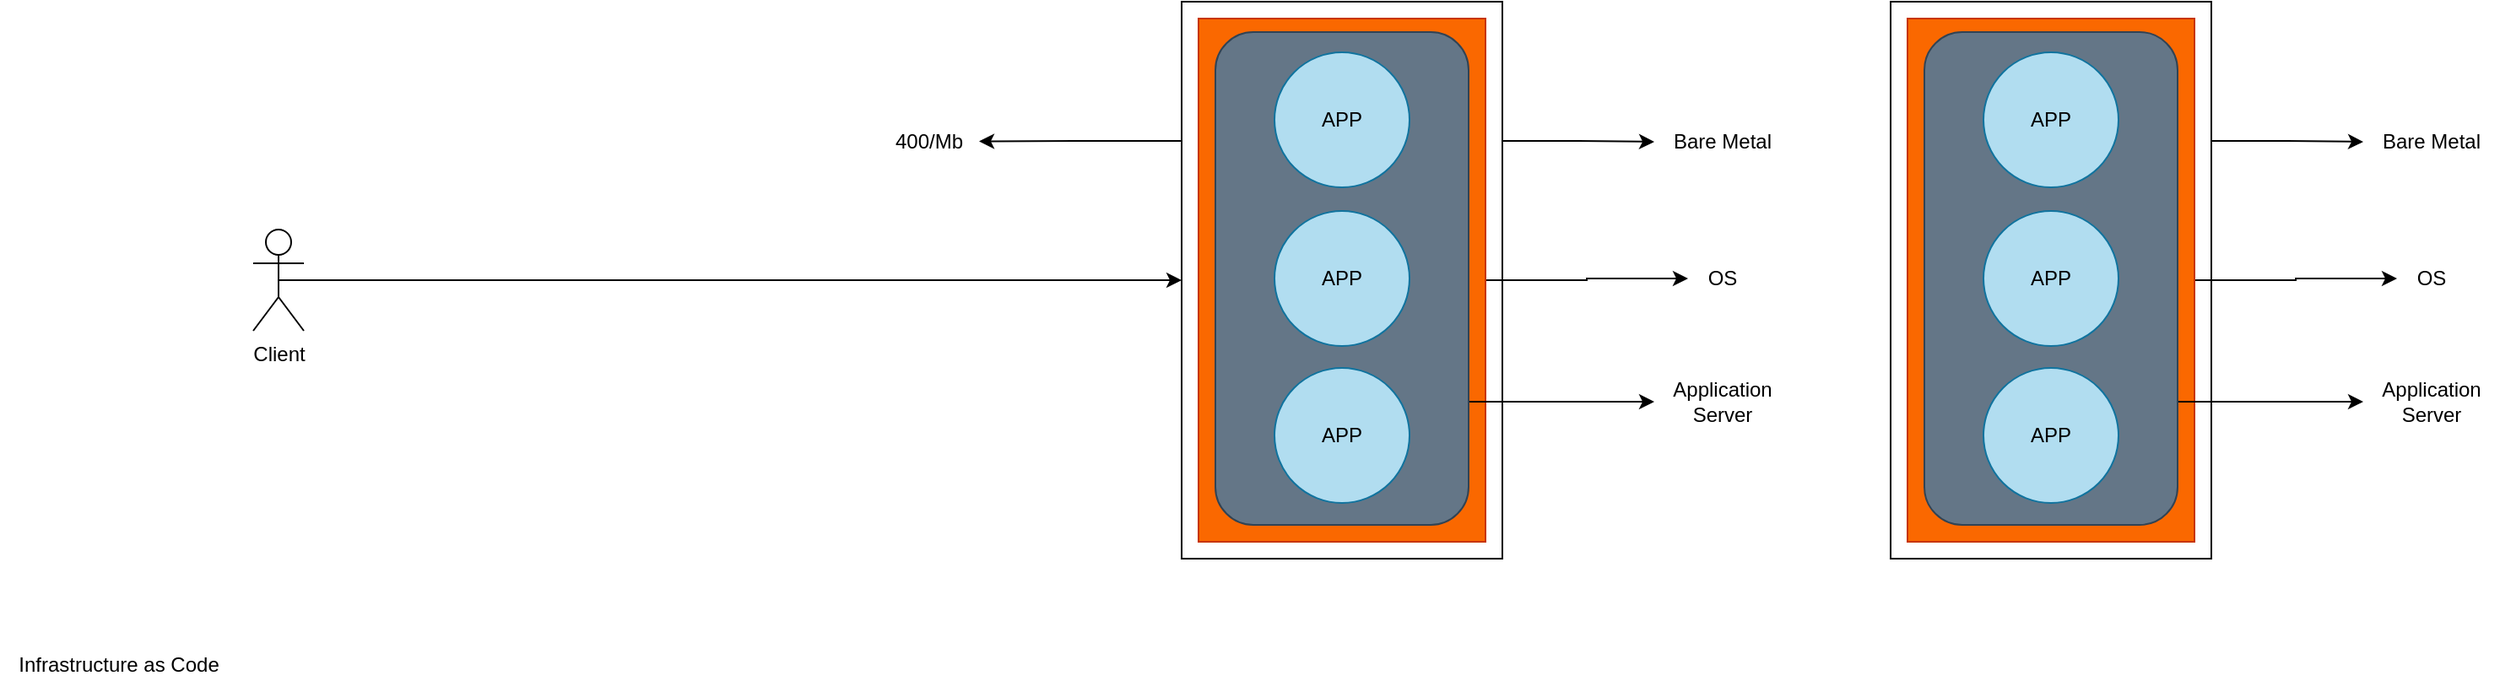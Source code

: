 <mxfile version="22.1.0" type="device" pages="6">
  <diagram name="1" id="VU6Xyw8zO9BaHzgld7GC">
    <mxGraphModel dx="2727" dy="905" grid="1" gridSize="10" guides="1" tooltips="1" connect="1" arrows="1" fold="1" page="1" pageScale="1" pageWidth="1100" pageHeight="850" math="0" shadow="0">
      <root>
        <mxCell id="0" />
        <mxCell id="1" parent="0" />
        <mxCell id="X3-lKDJq25J6IW0mUv2C-3" style="edgeStyle=orthogonalEdgeStyle;rounded=0;orthogonalLoop=1;jettySize=auto;html=1;exitX=1;exitY=0.25;exitDx=0;exitDy=0;" edge="1" parent="1" source="X3-lKDJq25J6IW0mUv2C-1" target="X3-lKDJq25J6IW0mUv2C-2">
          <mxGeometry relative="1" as="geometry" />
        </mxCell>
        <mxCell id="X3-lKDJq25J6IW0mUv2C-16" style="edgeStyle=orthogonalEdgeStyle;rounded=0;orthogonalLoop=1;jettySize=auto;html=1;exitX=0;exitY=0.25;exitDx=0;exitDy=0;" edge="1" parent="1" source="X3-lKDJq25J6IW0mUv2C-1">
          <mxGeometry relative="1" as="geometry">
            <mxPoint x="-80" y="142.742" as="targetPoint" />
          </mxGeometry>
        </mxCell>
        <mxCell id="X3-lKDJq25J6IW0mUv2C-1" value="" style="whiteSpace=wrap;html=1;" vertex="1" parent="1">
          <mxGeometry x="40" y="60" width="190" height="330" as="geometry" />
        </mxCell>
        <mxCell id="X3-lKDJq25J6IW0mUv2C-2" value="Bare Metal" style="text;html=1;align=center;verticalAlign=middle;resizable=0;points=[];autosize=1;strokeColor=none;fillColor=none;" vertex="1" parent="1">
          <mxGeometry x="320" y="128" width="80" height="30" as="geometry" />
        </mxCell>
        <mxCell id="X3-lKDJq25J6IW0mUv2C-6" style="edgeStyle=orthogonalEdgeStyle;rounded=0;orthogonalLoop=1;jettySize=auto;html=1;exitX=1;exitY=0.5;exitDx=0;exitDy=0;" edge="1" parent="1" source="X3-lKDJq25J6IW0mUv2C-4" target="X3-lKDJq25J6IW0mUv2C-5">
          <mxGeometry relative="1" as="geometry" />
        </mxCell>
        <mxCell id="X3-lKDJq25J6IW0mUv2C-4" value="" style="whiteSpace=wrap;html=1;fillColor=#fa6800;strokeColor=#C73500;fontColor=#000000;" vertex="1" parent="1">
          <mxGeometry x="50" y="70" width="170" height="310" as="geometry" />
        </mxCell>
        <mxCell id="X3-lKDJq25J6IW0mUv2C-5" value="OS" style="text;html=1;align=center;verticalAlign=middle;resizable=0;points=[];autosize=1;strokeColor=none;fillColor=none;" vertex="1" parent="1">
          <mxGeometry x="340" y="209" width="40" height="30" as="geometry" />
        </mxCell>
        <mxCell id="X3-lKDJq25J6IW0mUv2C-8" style="edgeStyle=orthogonalEdgeStyle;rounded=0;orthogonalLoop=1;jettySize=auto;html=1;exitX=1;exitY=0.75;exitDx=0;exitDy=0;" edge="1" parent="1" source="X3-lKDJq25J6IW0mUv2C-7" target="X3-lKDJq25J6IW0mUv2C-9">
          <mxGeometry relative="1" as="geometry">
            <mxPoint x="350.0" y="296.935" as="targetPoint" />
          </mxGeometry>
        </mxCell>
        <mxCell id="X3-lKDJq25J6IW0mUv2C-7" value="" style="rounded=1;whiteSpace=wrap;html=1;fillColor=#647687;fontColor=#ffffff;strokeColor=#314354;" vertex="1" parent="1">
          <mxGeometry x="60" y="78" width="150" height="292" as="geometry" />
        </mxCell>
        <mxCell id="X3-lKDJq25J6IW0mUv2C-9" value="Application&lt;br&gt;Server" style="text;html=1;align=center;verticalAlign=middle;resizable=0;points=[];autosize=1;strokeColor=none;fillColor=none;" vertex="1" parent="1">
          <mxGeometry x="320" y="277" width="80" height="40" as="geometry" />
        </mxCell>
        <mxCell id="X3-lKDJq25J6IW0mUv2C-10" value="APP" style="ellipse;whiteSpace=wrap;html=1;aspect=fixed;fillColor=#b1ddf0;strokeColor=#10739e;" vertex="1" parent="1">
          <mxGeometry x="95" y="90" width="80" height="80" as="geometry" />
        </mxCell>
        <mxCell id="X3-lKDJq25J6IW0mUv2C-11" value="APP" style="ellipse;whiteSpace=wrap;html=1;aspect=fixed;fillColor=#b1ddf0;strokeColor=#10739e;" vertex="1" parent="1">
          <mxGeometry x="95" y="184" width="80" height="80" as="geometry" />
        </mxCell>
        <mxCell id="X3-lKDJq25J6IW0mUv2C-12" value="APP" style="ellipse;whiteSpace=wrap;html=1;aspect=fixed;fillColor=#b1ddf0;strokeColor=#10739e;" vertex="1" parent="1">
          <mxGeometry x="95" y="277" width="80" height="80" as="geometry" />
        </mxCell>
        <mxCell id="X3-lKDJq25J6IW0mUv2C-15" style="edgeStyle=orthogonalEdgeStyle;rounded=0;orthogonalLoop=1;jettySize=auto;html=1;exitX=0.5;exitY=0.5;exitDx=0;exitDy=0;exitPerimeter=0;entryX=0;entryY=0.5;entryDx=0;entryDy=0;" edge="1" parent="1" source="X3-lKDJq25J6IW0mUv2C-13" target="X3-lKDJq25J6IW0mUv2C-1">
          <mxGeometry relative="1" as="geometry" />
        </mxCell>
        <mxCell id="X3-lKDJq25J6IW0mUv2C-13" value="Client" style="shape=umlActor;verticalLabelPosition=bottom;verticalAlign=top;html=1;outlineConnect=0;" vertex="1" parent="1">
          <mxGeometry x="-510" y="195" width="30" height="60" as="geometry" />
        </mxCell>
        <mxCell id="X3-lKDJq25J6IW0mUv2C-14" value="Infrastructure as Code" style="text;html=1;align=center;verticalAlign=middle;resizable=0;points=[];autosize=1;strokeColor=none;fillColor=none;" vertex="1" parent="1">
          <mxGeometry x="-660" y="438" width="140" height="30" as="geometry" />
        </mxCell>
        <mxCell id="X3-lKDJq25J6IW0mUv2C-17" value="400/Mb" style="text;html=1;align=center;verticalAlign=middle;resizable=0;points=[];autosize=1;strokeColor=none;fillColor=none;" vertex="1" parent="1">
          <mxGeometry x="-140" y="128" width="60" height="30" as="geometry" />
        </mxCell>
        <mxCell id="X3-lKDJq25J6IW0mUv2C-27" style="edgeStyle=orthogonalEdgeStyle;rounded=0;orthogonalLoop=1;jettySize=auto;html=1;exitX=1;exitY=0.25;exitDx=0;exitDy=0;" edge="1" parent="1" source="X3-lKDJq25J6IW0mUv2C-28" target="X3-lKDJq25J6IW0mUv2C-29">
          <mxGeometry relative="1" as="geometry" />
        </mxCell>
        <mxCell id="X3-lKDJq25J6IW0mUv2C-28" value="" style="whiteSpace=wrap;html=1;" vertex="1" parent="1">
          <mxGeometry x="460" y="60" width="190" height="330" as="geometry" />
        </mxCell>
        <mxCell id="X3-lKDJq25J6IW0mUv2C-29" value="Bare Metal" style="text;html=1;align=center;verticalAlign=middle;resizable=0;points=[];autosize=1;strokeColor=none;fillColor=none;" vertex="1" parent="1">
          <mxGeometry x="740" y="128" width="80" height="30" as="geometry" />
        </mxCell>
        <mxCell id="X3-lKDJq25J6IW0mUv2C-30" style="edgeStyle=orthogonalEdgeStyle;rounded=0;orthogonalLoop=1;jettySize=auto;html=1;exitX=1;exitY=0.5;exitDx=0;exitDy=0;" edge="1" parent="1" source="X3-lKDJq25J6IW0mUv2C-31" target="X3-lKDJq25J6IW0mUv2C-32">
          <mxGeometry relative="1" as="geometry" />
        </mxCell>
        <mxCell id="X3-lKDJq25J6IW0mUv2C-31" value="" style="whiteSpace=wrap;html=1;fillColor=#fa6800;strokeColor=#C73500;fontColor=#000000;" vertex="1" parent="1">
          <mxGeometry x="470" y="70" width="170" height="310" as="geometry" />
        </mxCell>
        <mxCell id="X3-lKDJq25J6IW0mUv2C-32" value="OS" style="text;html=1;align=center;verticalAlign=middle;resizable=0;points=[];autosize=1;strokeColor=none;fillColor=none;" vertex="1" parent="1">
          <mxGeometry x="760" y="209" width="40" height="30" as="geometry" />
        </mxCell>
        <mxCell id="X3-lKDJq25J6IW0mUv2C-33" style="edgeStyle=orthogonalEdgeStyle;rounded=0;orthogonalLoop=1;jettySize=auto;html=1;exitX=1;exitY=0.75;exitDx=0;exitDy=0;" edge="1" parent="1" source="X3-lKDJq25J6IW0mUv2C-34" target="X3-lKDJq25J6IW0mUv2C-35">
          <mxGeometry relative="1" as="geometry">
            <mxPoint x="770.0" y="296.935" as="targetPoint" />
          </mxGeometry>
        </mxCell>
        <mxCell id="X3-lKDJq25J6IW0mUv2C-34" value="" style="rounded=1;whiteSpace=wrap;html=1;fillColor=#647687;fontColor=#ffffff;strokeColor=#314354;" vertex="1" parent="1">
          <mxGeometry x="480" y="78" width="150" height="292" as="geometry" />
        </mxCell>
        <mxCell id="X3-lKDJq25J6IW0mUv2C-35" value="Application&lt;br&gt;Server" style="text;html=1;align=center;verticalAlign=middle;resizable=0;points=[];autosize=1;strokeColor=none;fillColor=none;" vertex="1" parent="1">
          <mxGeometry x="740" y="277" width="80" height="40" as="geometry" />
        </mxCell>
        <mxCell id="X3-lKDJq25J6IW0mUv2C-36" value="APP" style="ellipse;whiteSpace=wrap;html=1;aspect=fixed;fillColor=#b1ddf0;strokeColor=#10739e;" vertex="1" parent="1">
          <mxGeometry x="515" y="90" width="80" height="80" as="geometry" />
        </mxCell>
        <mxCell id="X3-lKDJq25J6IW0mUv2C-37" value="APP" style="ellipse;whiteSpace=wrap;html=1;aspect=fixed;fillColor=#b1ddf0;strokeColor=#10739e;" vertex="1" parent="1">
          <mxGeometry x="515" y="184" width="80" height="80" as="geometry" />
        </mxCell>
        <mxCell id="X3-lKDJq25J6IW0mUv2C-38" value="APP" style="ellipse;whiteSpace=wrap;html=1;aspect=fixed;fillColor=#b1ddf0;strokeColor=#10739e;" vertex="1" parent="1">
          <mxGeometry x="515" y="277" width="80" height="80" as="geometry" />
        </mxCell>
      </root>
    </mxGraphModel>
  </diagram>
  <diagram id="XAw-TVePVo5T3SqWOJZu" name="2">
    <mxGraphModel dx="2522" dy="2252" grid="1" gridSize="10" guides="1" tooltips="1" connect="1" arrows="1" fold="1" page="1" pageScale="1" pageWidth="1100" pageHeight="850" math="0" shadow="0">
      <root>
        <mxCell id="0" />
        <mxCell id="1" parent="0" />
        <mxCell id="0MJbFvdOQxqj9_UyxDpe-1" style="edgeStyle=orthogonalEdgeStyle;rounded=0;orthogonalLoop=1;jettySize=auto;html=1;exitX=1;exitY=0.25;exitDx=0;exitDy=0;" edge="1" parent="1" source="0MJbFvdOQxqj9_UyxDpe-2" target="0MJbFvdOQxqj9_UyxDpe-3">
          <mxGeometry relative="1" as="geometry" />
        </mxCell>
        <mxCell id="0MJbFvdOQxqj9_UyxDpe-2" value="" style="whiteSpace=wrap;html=1;" vertex="1" parent="1">
          <mxGeometry x="40" y="60" width="940" height="330" as="geometry" />
        </mxCell>
        <mxCell id="0MJbFvdOQxqj9_UyxDpe-3" value="Bare Metal" style="text;html=1;align=center;verticalAlign=middle;resizable=0;points=[];autosize=1;strokeColor=none;fillColor=none;" vertex="1" parent="1">
          <mxGeometry x="1020" y="128" width="80" height="30" as="geometry" />
        </mxCell>
        <mxCell id="0MJbFvdOQxqj9_UyxDpe-4" style="edgeStyle=orthogonalEdgeStyle;rounded=0;orthogonalLoop=1;jettySize=auto;html=1;exitX=1;exitY=0.5;exitDx=0;exitDy=0;" edge="1" parent="1" source="0MJbFvdOQxqj9_UyxDpe-5" target="0MJbFvdOQxqj9_UyxDpe-6">
          <mxGeometry relative="1" as="geometry" />
        </mxCell>
        <mxCell id="0MJbFvdOQxqj9_UyxDpe-5" value="" style="whiteSpace=wrap;html=1;fillColor=#fa6800;strokeColor=#C73500;fontColor=#000000;" vertex="1" parent="1">
          <mxGeometry x="50" y="70" width="920" height="310" as="geometry" />
        </mxCell>
        <mxCell id="0MJbFvdOQxqj9_UyxDpe-6" value="OS" style="text;html=1;align=center;verticalAlign=middle;resizable=0;points=[];autosize=1;strokeColor=none;fillColor=none;" vertex="1" parent="1">
          <mxGeometry x="1040" y="210" width="40" height="30" as="geometry" />
        </mxCell>
        <mxCell id="0MJbFvdOQxqj9_UyxDpe-7" style="edgeStyle=orthogonalEdgeStyle;rounded=0;orthogonalLoop=1;jettySize=auto;html=1;exitX=1;exitY=0.75;exitDx=0;exitDy=0;" edge="1" parent="1" source="0MJbFvdOQxqj9_UyxDpe-8" target="0MJbFvdOQxqj9_UyxDpe-9">
          <mxGeometry relative="1" as="geometry">
            <mxPoint x="350.0" y="296.935" as="targetPoint" />
          </mxGeometry>
        </mxCell>
        <mxCell id="0MJbFvdOQxqj9_UyxDpe-9" value="Application&lt;br&gt;Server" style="text;html=1;align=center;verticalAlign=middle;resizable=0;points=[];autosize=1;strokeColor=none;fillColor=none;" vertex="1" parent="1">
          <mxGeometry x="1020" y="263" width="80" height="40" as="geometry" />
        </mxCell>
        <mxCell id="0MJbFvdOQxqj9_UyxDpe-15" style="edgeStyle=orthogonalEdgeStyle;rounded=0;orthogonalLoop=1;jettySize=auto;html=1;exitX=0.5;exitY=0;exitDx=0;exitDy=0;" edge="1" parent="1" source="0MJbFvdOQxqj9_UyxDpe-13" target="0MJbFvdOQxqj9_UyxDpe-16">
          <mxGeometry relative="1" as="geometry">
            <mxPoint x="140" y="20" as="targetPoint" />
          </mxGeometry>
        </mxCell>
        <mxCell id="0MJbFvdOQxqj9_UyxDpe-13" value="" style="whiteSpace=wrap;html=1;fillColor=#bac8d3;strokeColor=#23445d;" vertex="1" parent="1">
          <mxGeometry x="60" y="80" width="160" height="290" as="geometry" />
        </mxCell>
        <mxCell id="0MJbFvdOQxqj9_UyxDpe-14" value="" style="whiteSpace=wrap;html=1;fillColor=#fa6800;strokeColor=#C73500;fontColor=#000000;" vertex="1" parent="1">
          <mxGeometry x="80" y="100" width="120" height="250" as="geometry" />
        </mxCell>
        <mxCell id="0MJbFvdOQxqj9_UyxDpe-16" value="VM" style="text;html=1;align=center;verticalAlign=middle;resizable=0;points=[];autosize=1;strokeColor=none;fillColor=none;" vertex="1" parent="1">
          <mxGeometry x="120" y="-32" width="40" height="30" as="geometry" />
        </mxCell>
        <mxCell id="0MJbFvdOQxqj9_UyxDpe-8" value="" style="rounded=1;whiteSpace=wrap;html=1;fillColor=#647687;fontColor=#ffffff;strokeColor=#314354;" vertex="1" parent="1">
          <mxGeometry x="90" y="110" width="100" height="230" as="geometry" />
        </mxCell>
        <mxCell id="0MJbFvdOQxqj9_UyxDpe-10" value="APP" style="ellipse;whiteSpace=wrap;html=1;aspect=fixed;fillColor=#b1ddf0;strokeColor=#10739e;" vertex="1" parent="1">
          <mxGeometry x="120" y="130" width="42" height="42" as="geometry" />
        </mxCell>
        <mxCell id="0MJbFvdOQxqj9_UyxDpe-17" value="APP" style="ellipse;whiteSpace=wrap;html=1;aspect=fixed;fillColor=#b1ddf0;strokeColor=#10739e;" vertex="1" parent="1">
          <mxGeometry x="118" y="190" width="42" height="42" as="geometry" />
        </mxCell>
        <mxCell id="0MJbFvdOQxqj9_UyxDpe-18" value="" style="whiteSpace=wrap;html=1;fillColor=#bac8d3;strokeColor=#23445d;" vertex="1" parent="1">
          <mxGeometry x="240" y="80" width="160" height="290" as="geometry" />
        </mxCell>
        <mxCell id="0MJbFvdOQxqj9_UyxDpe-19" value="" style="whiteSpace=wrap;html=1;fillColor=#fa6800;strokeColor=#C73500;fontColor=#000000;" vertex="1" parent="1">
          <mxGeometry x="260" y="100" width="120" height="250" as="geometry" />
        </mxCell>
        <mxCell id="0MJbFvdOQxqj9_UyxDpe-20" value="" style="rounded=1;whiteSpace=wrap;html=1;fillColor=#647687;fontColor=#ffffff;strokeColor=#314354;" vertex="1" parent="1">
          <mxGeometry x="270" y="110" width="100" height="230" as="geometry" />
        </mxCell>
        <mxCell id="0MJbFvdOQxqj9_UyxDpe-21" value="APP" style="ellipse;whiteSpace=wrap;html=1;aspect=fixed;fillColor=#b1ddf0;strokeColor=#10739e;" vertex="1" parent="1">
          <mxGeometry x="300" y="130" width="42" height="42" as="geometry" />
        </mxCell>
        <mxCell id="0MJbFvdOQxqj9_UyxDpe-22" value="APP" style="ellipse;whiteSpace=wrap;html=1;aspect=fixed;fillColor=#b1ddf0;strokeColor=#10739e;" vertex="1" parent="1">
          <mxGeometry x="298" y="190" width="42" height="42" as="geometry" />
        </mxCell>
        <mxCell id="awjGSqhBTVNkHO2hZZnR-1" value="" style="whiteSpace=wrap;html=1;fillColor=#bac8d3;strokeColor=#23445d;" vertex="1" parent="1">
          <mxGeometry x="420" y="80" width="160" height="290" as="geometry" />
        </mxCell>
        <mxCell id="awjGSqhBTVNkHO2hZZnR-2" value="" style="whiteSpace=wrap;html=1;fillColor=#fa6800;strokeColor=#C73500;fontColor=#000000;" vertex="1" parent="1">
          <mxGeometry x="440" y="100" width="120" height="250" as="geometry" />
        </mxCell>
        <mxCell id="awjGSqhBTVNkHO2hZZnR-3" value="" style="rounded=1;whiteSpace=wrap;html=1;fillColor=#647687;fontColor=#ffffff;strokeColor=#314354;" vertex="1" parent="1">
          <mxGeometry x="450" y="110" width="100" height="230" as="geometry" />
        </mxCell>
        <mxCell id="awjGSqhBTVNkHO2hZZnR-4" value="APP" style="ellipse;whiteSpace=wrap;html=1;aspect=fixed;fillColor=#b1ddf0;strokeColor=#10739e;" vertex="1" parent="1">
          <mxGeometry x="480" y="130" width="42" height="42" as="geometry" />
        </mxCell>
        <mxCell id="awjGSqhBTVNkHO2hZZnR-5" value="APP" style="ellipse;whiteSpace=wrap;html=1;aspect=fixed;fillColor=#b1ddf0;strokeColor=#10739e;" vertex="1" parent="1">
          <mxGeometry x="478" y="190" width="42" height="42" as="geometry" />
        </mxCell>
        <mxCell id="7trqVQAoGsEoNAsCDFwX-2" style="edgeStyle=orthogonalEdgeStyle;rounded=0;orthogonalLoop=1;jettySize=auto;html=1;" edge="1" parent="1" source="7trqVQAoGsEoNAsCDFwX-1">
          <mxGeometry relative="1" as="geometry">
            <mxPoint x="510" y="400" as="targetPoint" />
          </mxGeometry>
        </mxCell>
        <mxCell id="7trqVQAoGsEoNAsCDFwX-26" style="edgeStyle=orthogonalEdgeStyle;rounded=0;orthogonalLoop=1;jettySize=auto;html=1;exitX=0.5;exitY=0.5;exitDx=0;exitDy=0;exitPerimeter=0;" edge="1" parent="1" source="7trqVQAoGsEoNAsCDFwX-1" target="7trqVQAoGsEoNAsCDFwX-4">
          <mxGeometry relative="1" as="geometry" />
        </mxCell>
        <mxCell id="7trqVQAoGsEoNAsCDFwX-1" value="System&lt;br&gt;Engineer" style="shape=umlActor;verticalLabelPosition=bottom;verticalAlign=top;html=1;outlineConnect=0;" vertex="1" parent="1">
          <mxGeometry x="1100" y="720" width="30" height="60" as="geometry" />
        </mxCell>
        <mxCell id="7trqVQAoGsEoNAsCDFwX-3" style="edgeStyle=orthogonalEdgeStyle;rounded=0;orthogonalLoop=1;jettySize=auto;html=1;exitX=1;exitY=0.25;exitDx=0;exitDy=0;" edge="1" parent="1" source="7trqVQAoGsEoNAsCDFwX-4" target="7trqVQAoGsEoNAsCDFwX-5">
          <mxGeometry relative="1" as="geometry" />
        </mxCell>
        <mxCell id="7trqVQAoGsEoNAsCDFwX-4" value="" style="whiteSpace=wrap;html=1;" vertex="1" parent="1">
          <mxGeometry x="1200" y="80" width="940" height="330" as="geometry" />
        </mxCell>
        <mxCell id="7trqVQAoGsEoNAsCDFwX-5" value="Bare Metal" style="text;html=1;align=center;verticalAlign=middle;resizable=0;points=[];autosize=1;strokeColor=none;fillColor=none;" vertex="1" parent="1">
          <mxGeometry x="2180" y="148" width="80" height="30" as="geometry" />
        </mxCell>
        <mxCell id="7trqVQAoGsEoNAsCDFwX-6" style="edgeStyle=orthogonalEdgeStyle;rounded=0;orthogonalLoop=1;jettySize=auto;html=1;exitX=1;exitY=0.5;exitDx=0;exitDy=0;" edge="1" parent="1" source="7trqVQAoGsEoNAsCDFwX-7" target="7trqVQAoGsEoNAsCDFwX-8">
          <mxGeometry relative="1" as="geometry" />
        </mxCell>
        <mxCell id="7trqVQAoGsEoNAsCDFwX-7" value="" style="whiteSpace=wrap;html=1;fillColor=#fa6800;strokeColor=#C73500;fontColor=#000000;" vertex="1" parent="1">
          <mxGeometry x="1210" y="90" width="920" height="310" as="geometry" />
        </mxCell>
        <mxCell id="7trqVQAoGsEoNAsCDFwX-8" value="OS" style="text;html=1;align=center;verticalAlign=middle;resizable=0;points=[];autosize=1;strokeColor=none;fillColor=none;" vertex="1" parent="1">
          <mxGeometry x="2200" y="240" width="40" height="30" as="geometry" />
        </mxCell>
        <mxCell id="7trqVQAoGsEoNAsCDFwX-9" style="edgeStyle=orthogonalEdgeStyle;rounded=0;orthogonalLoop=1;jettySize=auto;html=1;exitX=1;exitY=0.75;exitDx=0;exitDy=0;" edge="1" parent="1" source="7trqVQAoGsEoNAsCDFwX-13" target="7trqVQAoGsEoNAsCDFwX-10">
          <mxGeometry relative="1" as="geometry">
            <mxPoint x="1510.0" y="316.935" as="targetPoint" />
          </mxGeometry>
        </mxCell>
        <mxCell id="7trqVQAoGsEoNAsCDFwX-10" value="Application&lt;br&gt;Server" style="text;html=1;align=center;verticalAlign=middle;resizable=0;points=[];autosize=1;strokeColor=none;fillColor=none;" vertex="1" parent="1">
          <mxGeometry x="2180" y="297" width="80" height="40" as="geometry" />
        </mxCell>
        <mxCell id="7trqVQAoGsEoNAsCDFwX-11" value="" style="whiteSpace=wrap;html=1;fillColor=#bac8d3;strokeColor=#23445d;" vertex="1" parent="1">
          <mxGeometry x="1220" y="100" width="160" height="290" as="geometry" />
        </mxCell>
        <mxCell id="7trqVQAoGsEoNAsCDFwX-12" value="" style="whiteSpace=wrap;html=1;fillColor=#fa6800;strokeColor=#C73500;fontColor=#000000;" vertex="1" parent="1">
          <mxGeometry x="1240" y="120" width="120" height="250" as="geometry" />
        </mxCell>
        <mxCell id="7trqVQAoGsEoNAsCDFwX-13" value="" style="rounded=1;whiteSpace=wrap;html=1;fillColor=#647687;fontColor=#ffffff;strokeColor=#314354;" vertex="1" parent="1">
          <mxGeometry x="1250" y="130" width="100" height="230" as="geometry" />
        </mxCell>
        <mxCell id="7trqVQAoGsEoNAsCDFwX-14" value="APP" style="ellipse;whiteSpace=wrap;html=1;aspect=fixed;fillColor=#b1ddf0;strokeColor=#10739e;" vertex="1" parent="1">
          <mxGeometry x="1280" y="150" width="42" height="42" as="geometry" />
        </mxCell>
        <mxCell id="7trqVQAoGsEoNAsCDFwX-15" value="APP" style="ellipse;whiteSpace=wrap;html=1;aspect=fixed;fillColor=#b1ddf0;strokeColor=#10739e;" vertex="1" parent="1">
          <mxGeometry x="1278" y="210" width="42" height="42" as="geometry" />
        </mxCell>
        <mxCell id="7trqVQAoGsEoNAsCDFwX-16" value="" style="whiteSpace=wrap;html=1;fillColor=#bac8d3;strokeColor=#23445d;" vertex="1" parent="1">
          <mxGeometry x="1400" y="100" width="160" height="290" as="geometry" />
        </mxCell>
        <mxCell id="7trqVQAoGsEoNAsCDFwX-17" value="" style="whiteSpace=wrap;html=1;fillColor=#fa6800;strokeColor=#C73500;fontColor=#000000;" vertex="1" parent="1">
          <mxGeometry x="1420" y="120" width="120" height="250" as="geometry" />
        </mxCell>
        <mxCell id="7trqVQAoGsEoNAsCDFwX-18" value="" style="rounded=1;whiteSpace=wrap;html=1;fillColor=#647687;fontColor=#ffffff;strokeColor=#314354;" vertex="1" parent="1">
          <mxGeometry x="1430" y="130" width="100" height="230" as="geometry" />
        </mxCell>
        <mxCell id="7trqVQAoGsEoNAsCDFwX-19" value="APP" style="ellipse;whiteSpace=wrap;html=1;aspect=fixed;fillColor=#b1ddf0;strokeColor=#10739e;" vertex="1" parent="1">
          <mxGeometry x="1460" y="150" width="42" height="42" as="geometry" />
        </mxCell>
        <mxCell id="7trqVQAoGsEoNAsCDFwX-20" value="APP" style="ellipse;whiteSpace=wrap;html=1;aspect=fixed;fillColor=#b1ddf0;strokeColor=#10739e;" vertex="1" parent="1">
          <mxGeometry x="1458" y="210" width="42" height="42" as="geometry" />
        </mxCell>
        <mxCell id="7trqVQAoGsEoNAsCDFwX-21" value="" style="whiteSpace=wrap;html=1;fillColor=#bac8d3;strokeColor=#23445d;" vertex="1" parent="1">
          <mxGeometry x="1580" y="100" width="160" height="290" as="geometry" />
        </mxCell>
        <mxCell id="7trqVQAoGsEoNAsCDFwX-22" value="" style="whiteSpace=wrap;html=1;fillColor=#fa6800;strokeColor=#C73500;fontColor=#000000;" vertex="1" parent="1">
          <mxGeometry x="1600" y="120" width="120" height="250" as="geometry" />
        </mxCell>
        <mxCell id="7trqVQAoGsEoNAsCDFwX-23" value="" style="rounded=1;whiteSpace=wrap;html=1;fillColor=#647687;fontColor=#ffffff;strokeColor=#314354;" vertex="1" parent="1">
          <mxGeometry x="1610" y="130" width="100" height="230" as="geometry" />
        </mxCell>
        <mxCell id="7trqVQAoGsEoNAsCDFwX-24" value="APP" style="ellipse;whiteSpace=wrap;html=1;aspect=fixed;fillColor=#b1ddf0;strokeColor=#10739e;" vertex="1" parent="1">
          <mxGeometry x="1640" y="150" width="42" height="42" as="geometry" />
        </mxCell>
        <mxCell id="7trqVQAoGsEoNAsCDFwX-25" value="APP" style="ellipse;whiteSpace=wrap;html=1;aspect=fixed;fillColor=#b1ddf0;strokeColor=#10739e;" vertex="1" parent="1">
          <mxGeometry x="1638" y="210" width="42" height="42" as="geometry" />
        </mxCell>
      </root>
    </mxGraphModel>
  </diagram>
  <diagram id="gbv4--7h1PrgBEmzFU-C" name="3">
    <mxGraphModel dx="1681" dy="935" grid="1" gridSize="10" guides="1" tooltips="1" connect="1" arrows="1" fold="1" page="1" pageScale="1" pageWidth="1100" pageHeight="850" math="0" shadow="0">
      <root>
        <mxCell id="0" />
        <mxCell id="1" parent="0" />
        <mxCell id="ZAHymWfOrqDc-QcRDfe2-1" style="edgeStyle=orthogonalEdgeStyle;rounded=0;orthogonalLoop=1;jettySize=auto;html=1;exitX=1;exitY=0.25;exitDx=0;exitDy=0;" edge="1" parent="1" source="ZAHymWfOrqDc-QcRDfe2-2" target="ZAHymWfOrqDc-QcRDfe2-3">
          <mxGeometry relative="1" as="geometry" />
        </mxCell>
        <mxCell id="ZAHymWfOrqDc-QcRDfe2-2" value="" style="whiteSpace=wrap;html=1;" vertex="1" parent="1">
          <mxGeometry x="40" y="60" width="940" height="330" as="geometry" />
        </mxCell>
        <mxCell id="ZAHymWfOrqDc-QcRDfe2-3" value="Bare Metal" style="text;html=1;align=center;verticalAlign=middle;resizable=0;points=[];autosize=1;strokeColor=none;fillColor=none;" vertex="1" parent="1">
          <mxGeometry x="1020" y="128" width="80" height="30" as="geometry" />
        </mxCell>
        <mxCell id="ZAHymWfOrqDc-QcRDfe2-4" style="edgeStyle=orthogonalEdgeStyle;rounded=0;orthogonalLoop=1;jettySize=auto;html=1;exitX=1;exitY=0.5;exitDx=0;exitDy=0;" edge="1" parent="1" source="ZAHymWfOrqDc-QcRDfe2-5" target="ZAHymWfOrqDc-QcRDfe2-6">
          <mxGeometry relative="1" as="geometry" />
        </mxCell>
        <mxCell id="ZAHymWfOrqDc-QcRDfe2-5" value="" style="whiteSpace=wrap;html=1;fillColor=#fa6800;strokeColor=#C73500;fontColor=#000000;" vertex="1" parent="1">
          <mxGeometry x="50" y="70" width="920" height="310" as="geometry" />
        </mxCell>
        <mxCell id="ZAHymWfOrqDc-QcRDfe2-6" value="OS" style="text;html=1;align=center;verticalAlign=middle;resizable=0;points=[];autosize=1;strokeColor=none;fillColor=none;" vertex="1" parent="1">
          <mxGeometry x="1040" y="210" width="40" height="30" as="geometry" />
        </mxCell>
        <mxCell id="ZAHymWfOrqDc-QcRDfe2-10" value="CONTAINER ENGINE (RUN TIME)" style="whiteSpace=wrap;html=1;fillColor=#bac8d3;strokeColor=#23445d;" vertex="1" parent="1">
          <mxGeometry x="50" y="330" width="920" height="50" as="geometry" />
        </mxCell>
        <mxCell id="ZAHymWfOrqDc-QcRDfe2-72" value="C" style="ellipse;whiteSpace=wrap;html=1;aspect=fixed;fillColor=#b1ddf0;strokeColor=#10739e;" vertex="1" parent="1">
          <mxGeometry x="70" y="80" width="42" height="42" as="geometry" />
        </mxCell>
        <mxCell id="ZAHymWfOrqDc-QcRDfe2-73" value="C" style="ellipse;whiteSpace=wrap;html=1;aspect=fixed;fillColor=#b1ddf0;strokeColor=#10739e;" vertex="1" parent="1">
          <mxGeometry x="80" y="90" width="42" height="42" as="geometry" />
        </mxCell>
        <mxCell id="ZAHymWfOrqDc-QcRDfe2-74" value="C" style="ellipse;whiteSpace=wrap;html=1;aspect=fixed;fillColor=#b1ddf0;strokeColor=#10739e;" vertex="1" parent="1">
          <mxGeometry x="90" y="100" width="42" height="42" as="geometry" />
        </mxCell>
        <mxCell id="ZAHymWfOrqDc-QcRDfe2-75" value="C" style="ellipse;whiteSpace=wrap;html=1;aspect=fixed;fillColor=#b1ddf0;strokeColor=#10739e;" vertex="1" parent="1">
          <mxGeometry x="100" y="110" width="42" height="42" as="geometry" />
        </mxCell>
        <mxCell id="ZAHymWfOrqDc-QcRDfe2-76" value="C" style="ellipse;whiteSpace=wrap;html=1;aspect=fixed;fillColor=#b1ddf0;strokeColor=#10739e;" vertex="1" parent="1">
          <mxGeometry x="110" y="120" width="42" height="42" as="geometry" />
        </mxCell>
        <mxCell id="ZAHymWfOrqDc-QcRDfe2-77" value="C" style="ellipse;whiteSpace=wrap;html=1;aspect=fixed;fillColor=#b1ddf0;strokeColor=#10739e;" vertex="1" parent="1">
          <mxGeometry x="120" y="130" width="42" height="42" as="geometry" />
        </mxCell>
        <mxCell id="ZAHymWfOrqDc-QcRDfe2-78" value="C" style="ellipse;whiteSpace=wrap;html=1;aspect=fixed;fillColor=#b1ddf0;strokeColor=#10739e;" vertex="1" parent="1">
          <mxGeometry x="130" y="140" width="42" height="42" as="geometry" />
        </mxCell>
        <mxCell id="ZAHymWfOrqDc-QcRDfe2-79" value="C" style="ellipse;whiteSpace=wrap;html=1;aspect=fixed;fillColor=#b1ddf0;strokeColor=#10739e;" vertex="1" parent="1">
          <mxGeometry x="140" y="150" width="42" height="42" as="geometry" />
        </mxCell>
        <mxCell id="ZAHymWfOrqDc-QcRDfe2-80" value="C" style="ellipse;whiteSpace=wrap;html=1;aspect=fixed;fillColor=#b1ddf0;strokeColor=#10739e;" vertex="1" parent="1">
          <mxGeometry x="150" y="160" width="42" height="42" as="geometry" />
        </mxCell>
        <mxCell id="ZAHymWfOrqDc-QcRDfe2-81" value="C" style="ellipse;whiteSpace=wrap;html=1;aspect=fixed;fillColor=#b1ddf0;strokeColor=#10739e;" vertex="1" parent="1">
          <mxGeometry x="160" y="170" width="42" height="42" as="geometry" />
        </mxCell>
        <mxCell id="ZAHymWfOrqDc-QcRDfe2-82" value="C" style="ellipse;whiteSpace=wrap;html=1;aspect=fixed;fillColor=#b1ddf0;strokeColor=#10739e;" vertex="1" parent="1">
          <mxGeometry x="170" y="180" width="42" height="42" as="geometry" />
        </mxCell>
        <mxCell id="ZAHymWfOrqDc-QcRDfe2-83" value="C" style="ellipse;whiteSpace=wrap;html=1;aspect=fixed;fillColor=#b1ddf0;strokeColor=#10739e;" vertex="1" parent="1">
          <mxGeometry x="180" y="190" width="42" height="42" as="geometry" />
        </mxCell>
        <mxCell id="ZAHymWfOrqDc-QcRDfe2-84" value="C" style="ellipse;whiteSpace=wrap;html=1;aspect=fixed;fillColor=#b1ddf0;strokeColor=#10739e;" vertex="1" parent="1">
          <mxGeometry x="190" y="200" width="42" height="42" as="geometry" />
        </mxCell>
        <mxCell id="ZAHymWfOrqDc-QcRDfe2-85" value="C" style="ellipse;whiteSpace=wrap;html=1;aspect=fixed;fillColor=#b1ddf0;strokeColor=#10739e;" vertex="1" parent="1">
          <mxGeometry x="200" y="210" width="42" height="42" as="geometry" />
        </mxCell>
        <mxCell id="ZAHymWfOrqDc-QcRDfe2-86" value="C" style="ellipse;whiteSpace=wrap;html=1;aspect=fixed;fillColor=#b1ddf0;strokeColor=#10739e;" vertex="1" parent="1">
          <mxGeometry x="210" y="220" width="42" height="42" as="geometry" />
        </mxCell>
        <mxCell id="ZAHymWfOrqDc-QcRDfe2-87" value="C" style="ellipse;whiteSpace=wrap;html=1;aspect=fixed;fillColor=#b1ddf0;strokeColor=#10739e;" vertex="1" parent="1">
          <mxGeometry x="220" y="230" width="42" height="42" as="geometry" />
        </mxCell>
        <mxCell id="ZAHymWfOrqDc-QcRDfe2-88" value="C" style="ellipse;whiteSpace=wrap;html=1;aspect=fixed;fillColor=#b1ddf0;strokeColor=#10739e;" vertex="1" parent="1">
          <mxGeometry x="230" y="240" width="42" height="42" as="geometry" />
        </mxCell>
        <mxCell id="ZAHymWfOrqDc-QcRDfe2-89" value="C" style="ellipse;whiteSpace=wrap;html=1;aspect=fixed;fillColor=#b1ddf0;strokeColor=#10739e;" vertex="1" parent="1">
          <mxGeometry x="240" y="250" width="42" height="42" as="geometry" />
        </mxCell>
        <mxCell id="ZAHymWfOrqDc-QcRDfe2-90" value="C" style="ellipse;whiteSpace=wrap;html=1;aspect=fixed;fillColor=#b1ddf0;strokeColor=#10739e;" vertex="1" parent="1">
          <mxGeometry x="250" y="260" width="42" height="42" as="geometry" />
        </mxCell>
        <mxCell id="ZAHymWfOrqDc-QcRDfe2-91" value="C" style="ellipse;whiteSpace=wrap;html=1;aspect=fixed;fillColor=#b1ddf0;strokeColor=#10739e;" vertex="1" parent="1">
          <mxGeometry x="260" y="270" width="42" height="42" as="geometry" />
        </mxCell>
        <mxCell id="ZAHymWfOrqDc-QcRDfe2-92" value="C" style="ellipse;whiteSpace=wrap;html=1;aspect=fixed;fillColor=#b1ddf0;strokeColor=#10739e;" vertex="1" parent="1">
          <mxGeometry x="270" y="280" width="42" height="42" as="geometry" />
        </mxCell>
        <mxCell id="ZAHymWfOrqDc-QcRDfe2-93" value="C" style="ellipse;whiteSpace=wrap;html=1;aspect=fixed;fillColor=#b1ddf0;strokeColor=#10739e;" vertex="1" parent="1">
          <mxGeometry x="280" y="290" width="42" height="42" as="geometry" />
        </mxCell>
        <mxCell id="ZAHymWfOrqDc-QcRDfe2-94" value="C" style="ellipse;whiteSpace=wrap;html=1;aspect=fixed;fillColor=#b1ddf0;strokeColor=#10739e;" vertex="1" parent="1">
          <mxGeometry x="172" y="78" width="42" height="42" as="geometry" />
        </mxCell>
        <mxCell id="ZAHymWfOrqDc-QcRDfe2-95" value="C" style="ellipse;whiteSpace=wrap;html=1;aspect=fixed;fillColor=#b1ddf0;strokeColor=#10739e;" vertex="1" parent="1">
          <mxGeometry x="182" y="88" width="42" height="42" as="geometry" />
        </mxCell>
        <mxCell id="ZAHymWfOrqDc-QcRDfe2-96" value="C" style="ellipse;whiteSpace=wrap;html=1;aspect=fixed;fillColor=#b1ddf0;strokeColor=#10739e;" vertex="1" parent="1">
          <mxGeometry x="192" y="98" width="42" height="42" as="geometry" />
        </mxCell>
        <mxCell id="ZAHymWfOrqDc-QcRDfe2-97" value="C" style="ellipse;whiteSpace=wrap;html=1;aspect=fixed;fillColor=#b1ddf0;strokeColor=#10739e;" vertex="1" parent="1">
          <mxGeometry x="202" y="108" width="42" height="42" as="geometry" />
        </mxCell>
        <mxCell id="ZAHymWfOrqDc-QcRDfe2-98" value="C" style="ellipse;whiteSpace=wrap;html=1;aspect=fixed;fillColor=#b1ddf0;strokeColor=#10739e;" vertex="1" parent="1">
          <mxGeometry x="212" y="118" width="42" height="42" as="geometry" />
        </mxCell>
        <mxCell id="ZAHymWfOrqDc-QcRDfe2-99" value="C" style="ellipse;whiteSpace=wrap;html=1;aspect=fixed;fillColor=#b1ddf0;strokeColor=#10739e;" vertex="1" parent="1">
          <mxGeometry x="222" y="128" width="42" height="42" as="geometry" />
        </mxCell>
        <mxCell id="ZAHymWfOrqDc-QcRDfe2-100" value="C" style="ellipse;whiteSpace=wrap;html=1;aspect=fixed;fillColor=#b1ddf0;strokeColor=#10739e;" vertex="1" parent="1">
          <mxGeometry x="232" y="138" width="42" height="42" as="geometry" />
        </mxCell>
        <mxCell id="ZAHymWfOrqDc-QcRDfe2-101" value="C" style="ellipse;whiteSpace=wrap;html=1;aspect=fixed;fillColor=#b1ddf0;strokeColor=#10739e;" vertex="1" parent="1">
          <mxGeometry x="242" y="148" width="42" height="42" as="geometry" />
        </mxCell>
        <mxCell id="ZAHymWfOrqDc-QcRDfe2-102" value="C" style="ellipse;whiteSpace=wrap;html=1;aspect=fixed;fillColor=#b1ddf0;strokeColor=#10739e;" vertex="1" parent="1">
          <mxGeometry x="252" y="158" width="42" height="42" as="geometry" />
        </mxCell>
        <mxCell id="ZAHymWfOrqDc-QcRDfe2-103" value="C" style="ellipse;whiteSpace=wrap;html=1;aspect=fixed;fillColor=#b1ddf0;strokeColor=#10739e;" vertex="1" parent="1">
          <mxGeometry x="262" y="168" width="42" height="42" as="geometry" />
        </mxCell>
        <mxCell id="ZAHymWfOrqDc-QcRDfe2-104" value="C" style="ellipse;whiteSpace=wrap;html=1;aspect=fixed;fillColor=#b1ddf0;strokeColor=#10739e;" vertex="1" parent="1">
          <mxGeometry x="272" y="178" width="42" height="42" as="geometry" />
        </mxCell>
        <mxCell id="ZAHymWfOrqDc-QcRDfe2-105" value="C" style="ellipse;whiteSpace=wrap;html=1;aspect=fixed;fillColor=#b1ddf0;strokeColor=#10739e;" vertex="1" parent="1">
          <mxGeometry x="282" y="188" width="42" height="42" as="geometry" />
        </mxCell>
        <mxCell id="ZAHymWfOrqDc-QcRDfe2-106" value="C" style="ellipse;whiteSpace=wrap;html=1;aspect=fixed;fillColor=#b1ddf0;strokeColor=#10739e;" vertex="1" parent="1">
          <mxGeometry x="292" y="198" width="42" height="42" as="geometry" />
        </mxCell>
        <mxCell id="ZAHymWfOrqDc-QcRDfe2-107" value="C" style="ellipse;whiteSpace=wrap;html=1;aspect=fixed;fillColor=#b1ddf0;strokeColor=#10739e;" vertex="1" parent="1">
          <mxGeometry x="302" y="208" width="42" height="42" as="geometry" />
        </mxCell>
        <mxCell id="ZAHymWfOrqDc-QcRDfe2-108" value="C" style="ellipse;whiteSpace=wrap;html=1;aspect=fixed;fillColor=#b1ddf0;strokeColor=#10739e;" vertex="1" parent="1">
          <mxGeometry x="312" y="218" width="42" height="42" as="geometry" />
        </mxCell>
        <mxCell id="ZAHymWfOrqDc-QcRDfe2-109" value="C" style="ellipse;whiteSpace=wrap;html=1;aspect=fixed;fillColor=#b1ddf0;strokeColor=#10739e;" vertex="1" parent="1">
          <mxGeometry x="322" y="228" width="42" height="42" as="geometry" />
        </mxCell>
        <mxCell id="ZAHymWfOrqDc-QcRDfe2-110" value="C" style="ellipse;whiteSpace=wrap;html=1;aspect=fixed;fillColor=#b1ddf0;strokeColor=#10739e;" vertex="1" parent="1">
          <mxGeometry x="332" y="238" width="42" height="42" as="geometry" />
        </mxCell>
        <mxCell id="ZAHymWfOrqDc-QcRDfe2-111" value="C" style="ellipse;whiteSpace=wrap;html=1;aspect=fixed;fillColor=#b1ddf0;strokeColor=#10739e;" vertex="1" parent="1">
          <mxGeometry x="342" y="248" width="42" height="42" as="geometry" />
        </mxCell>
        <mxCell id="ZAHymWfOrqDc-QcRDfe2-112" value="C" style="ellipse;whiteSpace=wrap;html=1;aspect=fixed;fillColor=#b1ddf0;strokeColor=#10739e;" vertex="1" parent="1">
          <mxGeometry x="352" y="258" width="42" height="42" as="geometry" />
        </mxCell>
        <mxCell id="ZAHymWfOrqDc-QcRDfe2-113" value="C" style="ellipse;whiteSpace=wrap;html=1;aspect=fixed;fillColor=#b1ddf0;strokeColor=#10739e;" vertex="1" parent="1">
          <mxGeometry x="362" y="268" width="42" height="42" as="geometry" />
        </mxCell>
        <mxCell id="ZAHymWfOrqDc-QcRDfe2-114" value="C" style="ellipse;whiteSpace=wrap;html=1;aspect=fixed;fillColor=#b1ddf0;strokeColor=#10739e;" vertex="1" parent="1">
          <mxGeometry x="372" y="278" width="42" height="42" as="geometry" />
        </mxCell>
        <mxCell id="ZAHymWfOrqDc-QcRDfe2-115" value="C" style="ellipse;whiteSpace=wrap;html=1;aspect=fixed;fillColor=#b1ddf0;strokeColor=#10739e;" vertex="1" parent="1">
          <mxGeometry x="382" y="288" width="42" height="42" as="geometry" />
        </mxCell>
        <mxCell id="ZAHymWfOrqDc-QcRDfe2-117" style="edgeStyle=orthogonalEdgeStyle;rounded=0;orthogonalLoop=1;jettySize=auto;html=1;exitX=0.5;exitY=1;exitDx=0;exitDy=0;entryX=0.516;entryY=0.02;entryDx=0;entryDy=0;entryPerimeter=0;" edge="1" parent="1" source="ZAHymWfOrqDc-QcRDfe2-116" target="6oF_UPdKGupUiuxIm2jQ-1">
          <mxGeometry relative="1" as="geometry">
            <mxPoint x="413" y="570" as="targetPoint" />
          </mxGeometry>
        </mxCell>
        <mxCell id="ZAHymWfOrqDc-QcRDfe2-116" value="C" style="ellipse;whiteSpace=wrap;html=1;aspect=fixed;fillColor=#b1ddf0;strokeColor=#10739e;" vertex="1" parent="1">
          <mxGeometry x="392" y="298" width="42" height="42" as="geometry" />
        </mxCell>
        <mxCell id="6oF_UPdKGupUiuxIm2jQ-1" value="CONTAINERS ARE &lt;font style=&quot;font-size: 30px;&quot;&gt;&lt;b&gt;NOT&lt;/b&gt;&lt;/font&gt; VMs!&lt;br&gt;&lt;br&gt;&lt;br&gt;&lt;br&gt;CONTAINERS ARE &lt;font style=&quot;font-size: 24px;&quot;&gt;&lt;b&gt;PROCCESES&lt;/b&gt;&lt;/font&gt;!" style="text;html=1;align=center;verticalAlign=middle;resizable=0;points=[];autosize=1;strokeColor=none;fillColor=none;" vertex="1" parent="1">
          <mxGeometry x="264" y="445" width="290" height="120" as="geometry" />
        </mxCell>
      </root>
    </mxGraphModel>
  </diagram>
  <diagram id="pvmFikyEljOMp8Y9cLFv" name="4">
    <mxGraphModel dx="3622" dy="1402" grid="1" gridSize="10" guides="1" tooltips="1" connect="1" arrows="1" fold="1" page="1" pageScale="1" pageWidth="1100" pageHeight="850" math="0" shadow="0">
      <root>
        <mxCell id="0" />
        <mxCell id="1" parent="0" />
        <mxCell id="JhYmk9nRWDTDjvbJ0gUB-8" value="&lt;br&gt;&lt;br&gt;&lt;br&gt;&lt;br&gt;&lt;br&gt;&lt;br&gt;&lt;br&gt;&lt;br&gt;&lt;br&gt;&lt;br&gt;&lt;br&gt;&lt;br&gt;INTERNET" style="ellipse;shape=cloud;whiteSpace=wrap;html=1;" vertex="1" parent="1">
          <mxGeometry x="336.38" y="520" width="490" height="310" as="geometry" />
        </mxCell>
        <mxCell id="JhYmk9nRWDTDjvbJ0gUB-15" style="edgeStyle=orthogonalEdgeStyle;rounded=0;orthogonalLoop=1;jettySize=auto;html=1;exitX=1;exitY=0.5;exitDx=0;exitDy=0;" edge="1" parent="1" source="JhYmk9nRWDTDjvbJ0gUB-1" target="JhYmk9nRWDTDjvbJ0gUB-14">
          <mxGeometry relative="1" as="geometry" />
        </mxCell>
        <mxCell id="JhYmk9nRWDTDjvbJ0gUB-1" value="" style="rounded=1;whiteSpace=wrap;html=1;" vertex="1" parent="1">
          <mxGeometry x="120" y="80" width="890" height="420" as="geometry" />
        </mxCell>
        <mxCell id="JhYmk9nRWDTDjvbJ0gUB-3" style="edgeStyle=orthogonalEdgeStyle;rounded=0;orthogonalLoop=1;jettySize=auto;html=1;entryX=0;entryY=0.5;entryDx=0;entryDy=0;" edge="1" parent="1" source="JhYmk9nRWDTDjvbJ0gUB-2" target="JhYmk9nRWDTDjvbJ0gUB-1">
          <mxGeometry relative="1" as="geometry" />
        </mxCell>
        <mxCell id="JhYmk9nRWDTDjvbJ0gUB-2" value="DEV" style="shape=umlActor;verticalLabelPosition=bottom;verticalAlign=top;html=1;outlineConnect=0;" vertex="1" parent="1">
          <mxGeometry x="-150" y="303" width="30" height="60" as="geometry" />
        </mxCell>
        <mxCell id="JhYmk9nRWDTDjvbJ0gUB-4" value="CODEBASE" style="shape=cylinder3;whiteSpace=wrap;html=1;boundedLbl=1;backgroundOutline=1;size=15;rotation=-90;" vertex="1" parent="1">
          <mxGeometry x="65.72" y="272.48" width="258.95" height="125.03" as="geometry" />
        </mxCell>
        <mxCell id="JhYmk9nRWDTDjvbJ0gUB-11" style="edgeStyle=orthogonalEdgeStyle;rounded=0;orthogonalLoop=1;jettySize=auto;html=1;exitX=0;exitY=0;exitDx=0;exitDy=109.75;exitPerimeter=0;" edge="1" parent="1" source="JhYmk9nRWDTDjvbJ0gUB-5" target="JhYmk9nRWDTDjvbJ0gUB-9">
          <mxGeometry relative="1" as="geometry" />
        </mxCell>
        <mxCell id="JhYmk9nRWDTDjvbJ0gUB-12" style="edgeStyle=orthogonalEdgeStyle;rounded=0;orthogonalLoop=1;jettySize=auto;html=1;exitX=0;exitY=0;exitDx=0;exitDy=299.25;exitPerimeter=0;" edge="1" parent="1" source="JhYmk9nRWDTDjvbJ0gUB-5" target="JhYmk9nRWDTDjvbJ0gUB-10">
          <mxGeometry relative="1" as="geometry" />
        </mxCell>
        <mxCell id="JhYmk9nRWDTDjvbJ0gUB-5" value="CI/CD" style="shape=cylinder3;whiteSpace=wrap;html=1;boundedLbl=1;backgroundOutline=1;size=15;rotation=-90;" vertex="1" parent="1">
          <mxGeometry x="451.9" y="130.5" width="258.95" height="409" as="geometry" />
        </mxCell>
        <mxCell id="JhYmk9nRWDTDjvbJ0gUB-6" style="edgeStyle=orthogonalEdgeStyle;rounded=0;orthogonalLoop=1;jettySize=auto;html=1;exitX=0.5;exitY=1;exitDx=0;exitDy=0;exitPerimeter=0;entryX=0.5;entryY=0;entryDx=0;entryDy=0;entryPerimeter=0;" edge="1" parent="1" source="JhYmk9nRWDTDjvbJ0gUB-4" target="JhYmk9nRWDTDjvbJ0gUB-5">
          <mxGeometry relative="1" as="geometry" />
        </mxCell>
        <mxCell id="JhYmk9nRWDTDjvbJ0gUB-7" value="Dotnet&lt;br&gt;App" style="ellipse;whiteSpace=wrap;html=1;aspect=fixed;fillColor=#fa6800;fontColor=#000000;strokeColor=#C73500;" vertex="1" parent="1">
          <mxGeometry x="440" y="295" width="80" height="80" as="geometry" />
        </mxCell>
        <mxCell id="JhYmk9nRWDTDjvbJ0gUB-9" value="MAVEN" style="shape=cylinder3;whiteSpace=wrap;html=1;boundedLbl=1;backgroundOutline=1;size=15;" vertex="1" parent="1">
          <mxGeometry x="780" y="100" width="60" height="80" as="geometry" />
        </mxCell>
        <mxCell id="JhYmk9nRWDTDjvbJ0gUB-10" value="NUGET" style="shape=cylinder3;whiteSpace=wrap;html=1;boundedLbl=1;backgroundOutline=1;size=15;" vertex="1" parent="1">
          <mxGeometry x="870" y="100" width="60" height="80" as="geometry" />
        </mxCell>
        <mxCell id="JhYmk9nRWDTDjvbJ0gUB-14" value="VM&lt;br&gt;&lt;br&gt;DOCKER&lt;br&gt;&lt;br&gt;K8S&lt;br&gt;&lt;br&gt;OpenShift&lt;br&gt;&lt;br&gt;VM Vare Tanzu&lt;br&gt;&lt;br&gt;VM Vare&lt;br&gt;&lt;br&gt;AWS&lt;br&gt;&lt;br&gt;GCP&lt;br&gt;&lt;br&gt;AZURE" style="rounded=1;whiteSpace=wrap;html=1;" vertex="1" parent="1">
          <mxGeometry x="1180" y="50" width="340" height="460" as="geometry" />
        </mxCell>
      </root>
    </mxGraphModel>
  </diagram>
  <diagram id="sNVhroM6Fc2XNP1RbhZU" name="5">
    <mxGraphModel dx="1576" dy="876" grid="1" gridSize="10" guides="1" tooltips="1" connect="1" arrows="1" fold="1" page="1" pageScale="1" pageWidth="1100" pageHeight="850" math="0" shadow="0">
      <root>
        <mxCell id="0" />
        <mxCell id="1" parent="0" />
        <mxCell id="Lru0RW43vqdEmzBk7fCI-1" value="REPO" style="shape=cylinder3;whiteSpace=wrap;html=1;boundedLbl=1;backgroundOutline=1;size=15;" vertex="1" parent="1">
          <mxGeometry x="820" y="10" width="390" height="740" as="geometry" />
        </mxCell>
        <mxCell id="Lru0RW43vqdEmzBk7fCI-2" value="" style="verticalLabelPosition=bottom;html=1;verticalAlign=top;align=center;strokeColor=#C73500;fillColor=#fa6800;shape=mxgraph.azure.code_file;pointerEvents=1;fontColor=#000000;" vertex="1" parent="1">
          <mxGeometry x="70" y="290" width="90" height="20" as="geometry" />
        </mxCell>
        <mxCell id="Lru0RW43vqdEmzBk7fCI-3" value="gani.exe" style="text;html=1;align=center;verticalAlign=middle;resizable=0;points=[];autosize=1;strokeColor=none;fillColor=none;" vertex="1" parent="1">
          <mxGeometry x="15" y="18" width="70" height="30" as="geometry" />
        </mxCell>
        <mxCell id="Lru0RW43vqdEmzBk7fCI-10" style="edgeStyle=orthogonalEdgeStyle;rounded=0;orthogonalLoop=1;jettySize=auto;html=1;" edge="1" parent="1" source="Lru0RW43vqdEmzBk7fCI-6" target="Lru0RW43vqdEmzBk7fCI-9">
          <mxGeometry relative="1" as="geometry" />
        </mxCell>
        <mxCell id="Lru0RW43vqdEmzBk7fCI-6" value="" style="verticalLabelPosition=bottom;html=1;verticalAlign=top;align=center;strokeColor=#6c8ebf;fillColor=#dae8fc;shape=mxgraph.azure.code_file;pointerEvents=1;" vertex="1" parent="1">
          <mxGeometry x="70" y="320" width="90" height="70" as="geometry" />
        </mxCell>
        <mxCell id="Lru0RW43vqdEmzBk7fCI-7" value="" style="verticalLabelPosition=bottom;html=1;verticalAlign=top;align=center;strokeColor=#314354;fillColor=#647687;shape=mxgraph.azure.code_file;pointerEvents=1;fontColor=#ffffff;" vertex="1" parent="1">
          <mxGeometry x="70" y="400" width="90" height="20" as="geometry" />
        </mxCell>
        <mxCell id="Lru0RW43vqdEmzBk7fCI-8" value="gani.gn" style="text;html=1;align=center;verticalAlign=middle;resizable=0;points=[];autosize=1;strokeColor=none;fillColor=none;" vertex="1" parent="1">
          <mxGeometry x="85" y="240" width="60" height="30" as="geometry" />
        </mxCell>
        <mxCell id="Lru0RW43vqdEmzBk7fCI-9" value="LOCAL&lt;br&gt;REPO" style="shape=cylinder3;whiteSpace=wrap;html=1;boundedLbl=1;backgroundOutline=1;size=15;" vertex="1" parent="1">
          <mxGeometry x="230" y="10" width="300" height="200" as="geometry" />
        </mxCell>
        <mxCell id="Lru0RW43vqdEmzBk7fCI-14" style="edgeStyle=orthogonalEdgeStyle;rounded=0;orthogonalLoop=1;jettySize=auto;html=1;exitX=0;exitY=0.5;exitDx=0;exitDy=0;exitPerimeter=0;" edge="1" parent="1" source="Lru0RW43vqdEmzBk7fCI-11">
          <mxGeometry relative="1" as="geometry">
            <mxPoint x="190.0" y="70.25" as="targetPoint" />
          </mxGeometry>
        </mxCell>
        <mxCell id="Lru0RW43vqdEmzBk7fCI-79" style="edgeStyle=orthogonalEdgeStyle;rounded=0;orthogonalLoop=1;jettySize=auto;html=1;exitX=1;exitY=0.5;exitDx=0;exitDy=0;exitPerimeter=0;" edge="1" parent="1" source="Lru0RW43vqdEmzBk7fCI-11" target="Lru0RW43vqdEmzBk7fCI-76">
          <mxGeometry relative="1" as="geometry" />
        </mxCell>
        <mxCell id="Lru0RW43vqdEmzBk7fCI-11" value="" style="verticalLabelPosition=bottom;html=1;verticalAlign=top;align=center;strokeColor=#C73500;fillColor=#fa6800;shape=mxgraph.azure.code_file;pointerEvents=1;fontColor=#000000;" vertex="1" parent="1">
          <mxGeometry x="240" y="60" width="90" height="20" as="geometry" />
        </mxCell>
        <mxCell id="Lru0RW43vqdEmzBk7fCI-17" style="edgeStyle=orthogonalEdgeStyle;rounded=0;orthogonalLoop=1;jettySize=auto;html=1;exitX=0;exitY=0.5;exitDx=0;exitDy=0;exitPerimeter=0;" edge="1" parent="1" source="Lru0RW43vqdEmzBk7fCI-12">
          <mxGeometry relative="1" as="geometry">
            <mxPoint x="190.0" y="125.25" as="targetPoint" />
          </mxGeometry>
        </mxCell>
        <mxCell id="Lru0RW43vqdEmzBk7fCI-12" value="" style="verticalLabelPosition=bottom;html=1;verticalAlign=top;align=center;strokeColor=#6c8ebf;fillColor=#dae8fc;shape=mxgraph.azure.code_file;pointerEvents=1;" vertex="1" parent="1">
          <mxGeometry x="240" y="90" width="90" height="70" as="geometry" />
        </mxCell>
        <mxCell id="Lru0RW43vqdEmzBk7fCI-19" style="edgeStyle=orthogonalEdgeStyle;rounded=0;orthogonalLoop=1;jettySize=auto;html=1;exitX=0;exitY=0.5;exitDx=0;exitDy=0;exitPerimeter=0;" edge="1" parent="1" source="Lru0RW43vqdEmzBk7fCI-13">
          <mxGeometry relative="1" as="geometry">
            <mxPoint x="190.0" y="180.25" as="targetPoint" />
          </mxGeometry>
        </mxCell>
        <mxCell id="Lru0RW43vqdEmzBk7fCI-13" value="" style="verticalLabelPosition=bottom;html=1;verticalAlign=top;align=center;strokeColor=#314354;fillColor=#647687;shape=mxgraph.azure.code_file;pointerEvents=1;fontColor=#ffffff;" vertex="1" parent="1">
          <mxGeometry x="240" y="170" width="90" height="20" as="geometry" />
        </mxCell>
        <mxCell id="Lru0RW43vqdEmzBk7fCI-15" value="1" style="text;html=1;align=center;verticalAlign=middle;resizable=0;points=[];autosize=1;strokeColor=none;fillColor=none;" vertex="1" parent="1">
          <mxGeometry x="160" y="55" width="30" height="30" as="geometry" />
        </mxCell>
        <mxCell id="Lru0RW43vqdEmzBk7fCI-18" value="2" style="text;html=1;align=center;verticalAlign=middle;resizable=0;points=[];autosize=1;strokeColor=none;fillColor=none;" vertex="1" parent="1">
          <mxGeometry x="160" y="110" width="30" height="30" as="geometry" />
        </mxCell>
        <mxCell id="Lru0RW43vqdEmzBk7fCI-20" value="3" style="text;html=1;align=center;verticalAlign=middle;resizable=0;points=[];autosize=1;strokeColor=none;fillColor=none;" vertex="1" parent="1">
          <mxGeometry x="160" y="165" width="30" height="30" as="geometry" />
        </mxCell>
        <mxCell id="Lru0RW43vqdEmzBk7fCI-21" value="" style="verticalLabelPosition=bottom;html=1;verticalAlign=top;align=center;strokeColor=#C73500;fillColor=#fa6800;shape=mxgraph.azure.code_file;pointerEvents=1;fontColor=#000000;" vertex="1" parent="1">
          <mxGeometry x="70" y="500" width="90" height="20" as="geometry" />
        </mxCell>
        <mxCell id="Lru0RW43vqdEmzBk7fCI-22" value="" style="verticalLabelPosition=bottom;html=1;verticalAlign=top;align=center;strokeColor=#d6b656;fillColor=#fff2cc;shape=mxgraph.azure.code_file;pointerEvents=1;" vertex="1" parent="1">
          <mxGeometry x="70" y="530" width="90" height="70" as="geometry" />
        </mxCell>
        <mxCell id="Lru0RW43vqdEmzBk7fCI-23" value="" style="verticalLabelPosition=bottom;html=1;verticalAlign=top;align=center;strokeColor=#314354;fillColor=#647687;shape=mxgraph.azure.code_file;pointerEvents=1;fontColor=#ffffff;" vertex="1" parent="1">
          <mxGeometry x="70" y="610" width="90" height="20" as="geometry" />
        </mxCell>
        <mxCell id="Lru0RW43vqdEmzBk7fCI-24" value="Alperen.gn" style="text;html=1;align=center;verticalAlign=middle;resizable=0;points=[];autosize=1;strokeColor=none;fillColor=none;" vertex="1" parent="1">
          <mxGeometry x="70" y="460" width="80" height="30" as="geometry" />
        </mxCell>
        <mxCell id="Lru0RW43vqdEmzBk7fCI-25" value="LOCAL&lt;br&gt;REPO" style="shape=cylinder3;whiteSpace=wrap;html=1;boundedLbl=1;backgroundOutline=1;size=15;" vertex="1" parent="1">
          <mxGeometry x="230" y="720" width="300" height="200" as="geometry" />
        </mxCell>
        <mxCell id="Lru0RW43vqdEmzBk7fCI-26" style="edgeStyle=orthogonalEdgeStyle;rounded=0;orthogonalLoop=1;jettySize=auto;html=1;exitX=0;exitY=0.5;exitDx=0;exitDy=0;exitPerimeter=0;" edge="1" parent="1" source="Lru0RW43vqdEmzBk7fCI-27">
          <mxGeometry relative="1" as="geometry">
            <mxPoint x="190.0" y="780.25" as="targetPoint" />
          </mxGeometry>
        </mxCell>
        <mxCell id="Lru0RW43vqdEmzBk7fCI-27" value="" style="verticalLabelPosition=bottom;html=1;verticalAlign=top;align=center;strokeColor=#C73500;fillColor=#fa6800;shape=mxgraph.azure.code_file;pointerEvents=1;fontColor=#000000;" vertex="1" parent="1">
          <mxGeometry x="240" y="770" width="90" height="20" as="geometry" />
        </mxCell>
        <mxCell id="Lru0RW43vqdEmzBk7fCI-28" style="edgeStyle=orthogonalEdgeStyle;rounded=0;orthogonalLoop=1;jettySize=auto;html=1;exitX=0;exitY=0.5;exitDx=0;exitDy=0;exitPerimeter=0;" edge="1" parent="1" source="Lru0RW43vqdEmzBk7fCI-29">
          <mxGeometry relative="1" as="geometry">
            <mxPoint x="190.0" y="835.25" as="targetPoint" />
          </mxGeometry>
        </mxCell>
        <mxCell id="Lru0RW43vqdEmzBk7fCI-29" value="" style="verticalLabelPosition=bottom;html=1;verticalAlign=top;align=center;strokeColor=#d6b656;fillColor=#fff2cc;shape=mxgraph.azure.code_file;pointerEvents=1;" vertex="1" parent="1">
          <mxGeometry x="240" y="800" width="90" height="70" as="geometry" />
        </mxCell>
        <mxCell id="Lru0RW43vqdEmzBk7fCI-30" style="edgeStyle=orthogonalEdgeStyle;rounded=0;orthogonalLoop=1;jettySize=auto;html=1;exitX=0;exitY=0.5;exitDx=0;exitDy=0;exitPerimeter=0;" edge="1" parent="1" source="Lru0RW43vqdEmzBk7fCI-31">
          <mxGeometry relative="1" as="geometry">
            <mxPoint x="190.0" y="890.25" as="targetPoint" />
          </mxGeometry>
        </mxCell>
        <mxCell id="Lru0RW43vqdEmzBk7fCI-31" value="" style="verticalLabelPosition=bottom;html=1;verticalAlign=top;align=center;strokeColor=#314354;fillColor=#647687;shape=mxgraph.azure.code_file;pointerEvents=1;fontColor=#ffffff;" vertex="1" parent="1">
          <mxGeometry x="240" y="880" width="90" height="20" as="geometry" />
        </mxCell>
        <mxCell id="Lru0RW43vqdEmzBk7fCI-32" value="1" style="text;html=1;align=center;verticalAlign=middle;resizable=0;points=[];autosize=1;strokeColor=none;fillColor=none;" vertex="1" parent="1">
          <mxGeometry x="160" y="765" width="30" height="30" as="geometry" />
        </mxCell>
        <mxCell id="Lru0RW43vqdEmzBk7fCI-33" value="4" style="text;html=1;align=center;verticalAlign=middle;resizable=0;points=[];autosize=1;strokeColor=none;fillColor=none;" vertex="1" parent="1">
          <mxGeometry x="160" y="820" width="30" height="30" as="geometry" />
        </mxCell>
        <mxCell id="Lru0RW43vqdEmzBk7fCI-34" value="3" style="text;html=1;align=center;verticalAlign=middle;resizable=0;points=[];autosize=1;strokeColor=none;fillColor=none;" vertex="1" parent="1">
          <mxGeometry x="160" y="875" width="30" height="30" as="geometry" />
        </mxCell>
        <mxCell id="Lru0RW43vqdEmzBk7fCI-35" style="edgeStyle=orthogonalEdgeStyle;rounded=0;orthogonalLoop=1;jettySize=auto;html=1;entryX=0.5;entryY=0;entryDx=0;entryDy=0;entryPerimeter=0;" edge="1" parent="1" source="Lru0RW43vqdEmzBk7fCI-22" target="Lru0RW43vqdEmzBk7fCI-25">
          <mxGeometry relative="1" as="geometry" />
        </mxCell>
        <mxCell id="Lru0RW43vqdEmzBk7fCI-36" value="" style="endArrow=none;html=1;rounded=0;" edge="1" parent="1">
          <mxGeometry width="50" height="50" relative="1" as="geometry">
            <mxPoint y="440" as="sourcePoint" />
            <mxPoint x="750" y="440" as="targetPoint" />
          </mxGeometry>
        </mxCell>
        <mxCell id="Lru0RW43vqdEmzBk7fCI-37" style="edgeStyle=orthogonalEdgeStyle;rounded=0;orthogonalLoop=1;jettySize=auto;html=1;exitX=0;exitY=0.5;exitDx=0;exitDy=0;exitPerimeter=0;" edge="1" parent="1" source="Lru0RW43vqdEmzBk7fCI-38">
          <mxGeometry relative="1" as="geometry">
            <mxPoint x="830.0" y="115.25" as="targetPoint" />
          </mxGeometry>
        </mxCell>
        <mxCell id="Lru0RW43vqdEmzBk7fCI-38" value="" style="verticalLabelPosition=bottom;html=1;verticalAlign=top;align=center;strokeColor=#C73500;fillColor=#fa6800;shape=mxgraph.azure.code_file;pointerEvents=1;fontColor=#000000;" vertex="1" parent="1">
          <mxGeometry x="880" y="105" width="90" height="20" as="geometry" />
        </mxCell>
        <mxCell id="Lru0RW43vqdEmzBk7fCI-39" style="edgeStyle=orthogonalEdgeStyle;rounded=0;orthogonalLoop=1;jettySize=auto;html=1;exitX=0;exitY=0.5;exitDx=0;exitDy=0;exitPerimeter=0;" edge="1" parent="1" source="Lru0RW43vqdEmzBk7fCI-40">
          <mxGeometry relative="1" as="geometry">
            <mxPoint x="830.0" y="170.25" as="targetPoint" />
          </mxGeometry>
        </mxCell>
        <mxCell id="Lru0RW43vqdEmzBk7fCI-40" value="" style="verticalLabelPosition=bottom;html=1;verticalAlign=top;align=center;strokeColor=#6c8ebf;fillColor=#dae8fc;shape=mxgraph.azure.code_file;pointerEvents=1;" vertex="1" parent="1">
          <mxGeometry x="880" y="135" width="90" height="70" as="geometry" />
        </mxCell>
        <mxCell id="Lru0RW43vqdEmzBk7fCI-41" style="edgeStyle=orthogonalEdgeStyle;rounded=0;orthogonalLoop=1;jettySize=auto;html=1;exitX=0;exitY=0.5;exitDx=0;exitDy=0;exitPerimeter=0;" edge="1" parent="1" source="Lru0RW43vqdEmzBk7fCI-42">
          <mxGeometry relative="1" as="geometry">
            <mxPoint x="830.0" y="225.25" as="targetPoint" />
          </mxGeometry>
        </mxCell>
        <mxCell id="Lru0RW43vqdEmzBk7fCI-42" value="" style="verticalLabelPosition=bottom;html=1;verticalAlign=top;align=center;strokeColor=#314354;fillColor=#647687;shape=mxgraph.azure.code_file;pointerEvents=1;fontColor=#ffffff;" vertex="1" parent="1">
          <mxGeometry x="880" y="215" width="90" height="20" as="geometry" />
        </mxCell>
        <mxCell id="Lru0RW43vqdEmzBk7fCI-43" value="1" style="text;html=1;align=center;verticalAlign=middle;resizable=0;points=[];autosize=1;strokeColor=none;fillColor=none;" vertex="1" parent="1">
          <mxGeometry x="800" y="100" width="30" height="30" as="geometry" />
        </mxCell>
        <mxCell id="Lru0RW43vqdEmzBk7fCI-44" value="2" style="text;html=1;align=center;verticalAlign=middle;resizable=0;points=[];autosize=1;strokeColor=none;fillColor=none;" vertex="1" parent="1">
          <mxGeometry x="800" y="155" width="30" height="30" as="geometry" />
        </mxCell>
        <mxCell id="Lru0RW43vqdEmzBk7fCI-45" value="3" style="text;html=1;align=center;verticalAlign=middle;resizable=0;points=[];autosize=1;strokeColor=none;fillColor=none;" vertex="1" parent="1">
          <mxGeometry x="800" y="210" width="30" height="30" as="geometry" />
        </mxCell>
        <mxCell id="Lru0RW43vqdEmzBk7fCI-56" style="edgeStyle=orthogonalEdgeStyle;rounded=0;orthogonalLoop=1;jettySize=auto;html=1;exitX=1;exitY=0.5;exitDx=0;exitDy=0;exitPerimeter=0;" edge="1" parent="1" source="Lru0RW43vqdEmzBk7fCI-47" target="Lru0RW43vqdEmzBk7fCI-52">
          <mxGeometry relative="1" as="geometry" />
        </mxCell>
        <mxCell id="Lru0RW43vqdEmzBk7fCI-47" value="" style="verticalLabelPosition=bottom;html=1;verticalAlign=top;align=center;strokeColor=#C73500;fillColor=#fa6800;shape=mxgraph.azure.code_file;pointerEvents=1;fontColor=#000000;" vertex="1" parent="1">
          <mxGeometry x="1330" y="109" width="90" height="20" as="geometry" />
        </mxCell>
        <mxCell id="Lru0RW43vqdEmzBk7fCI-49" value="" style="verticalLabelPosition=bottom;html=1;verticalAlign=top;align=center;strokeColor=#d6b656;fillColor=#fff2cc;shape=mxgraph.azure.code_file;pointerEvents=1;" vertex="1" parent="1">
          <mxGeometry x="1070" y="134" width="90" height="70" as="geometry" />
        </mxCell>
        <mxCell id="Lru0RW43vqdEmzBk7fCI-60" style="edgeStyle=orthogonalEdgeStyle;rounded=0;orthogonalLoop=1;jettySize=auto;html=1;exitX=1;exitY=0.5;exitDx=0;exitDy=0;exitPerimeter=0;" edge="1" parent="1" source="Lru0RW43vqdEmzBk7fCI-51" target="Lru0RW43vqdEmzBk7fCI-59">
          <mxGeometry relative="1" as="geometry" />
        </mxCell>
        <mxCell id="Lru0RW43vqdEmzBk7fCI-51" value="" style="verticalLabelPosition=bottom;html=1;verticalAlign=top;align=center;strokeColor=#314354;fillColor=#647687;shape=mxgraph.azure.code_file;pointerEvents=1;fontColor=#ffffff;" vertex="1" parent="1">
          <mxGeometry x="1350" y="204" width="90" height="20" as="geometry" />
        </mxCell>
        <mxCell id="Lru0RW43vqdEmzBk7fCI-52" value="1" style="text;html=1;align=center;verticalAlign=middle;resizable=0;points=[];autosize=1;strokeColor=none;fillColor=none;" vertex="1" parent="1">
          <mxGeometry x="1260" y="99" width="30" height="30" as="geometry" />
        </mxCell>
        <mxCell id="Lru0RW43vqdEmzBk7fCI-57" value="4" style="text;html=1;align=center;verticalAlign=middle;resizable=0;points=[];autosize=1;strokeColor=none;fillColor=none;" vertex="1" parent="1">
          <mxGeometry x="1260" y="159" width="30" height="30" as="geometry" />
        </mxCell>
        <mxCell id="Lru0RW43vqdEmzBk7fCI-58" style="edgeStyle=orthogonalEdgeStyle;rounded=0;orthogonalLoop=1;jettySize=auto;html=1;exitX=1;exitY=0.5;exitDx=0;exitDy=0;exitPerimeter=0;entryX=0;entryY=0.342;entryDx=0;entryDy=0;entryPerimeter=0;" edge="1" parent="1" source="Lru0RW43vqdEmzBk7fCI-49" target="Lru0RW43vqdEmzBk7fCI-57">
          <mxGeometry relative="1" as="geometry" />
        </mxCell>
        <mxCell id="Lru0RW43vqdEmzBk7fCI-59" value="3" style="text;html=1;align=center;verticalAlign=middle;resizable=0;points=[];autosize=1;strokeColor=none;fillColor=none;" vertex="1" parent="1">
          <mxGeometry x="1260" y="209" width="30" height="30" as="geometry" />
        </mxCell>
        <mxCell id="Lru0RW43vqdEmzBk7fCI-62" style="edgeStyle=orthogonalEdgeStyle;rounded=0;orthogonalLoop=1;jettySize=auto;html=1;entryX=-0.075;entryY=0.637;entryDx=0;entryDy=0;entryPerimeter=0;" edge="1" parent="1" source="Lru0RW43vqdEmzBk7fCI-61" target="Lru0RW43vqdEmzBk7fCI-63">
          <mxGeometry relative="1" as="geometry">
            <mxPoint x="950" y="373" as="targetPoint" />
            <Array as="points">
              <mxPoint x="960" y="465" />
              <mxPoint x="960" y="373" />
              <mxPoint x="1013" y="373" />
            </Array>
          </mxGeometry>
        </mxCell>
        <mxCell id="Lru0RW43vqdEmzBk7fCI-66" style="edgeStyle=orthogonalEdgeStyle;rounded=0;orthogonalLoop=1;jettySize=auto;html=1;" edge="1" parent="1" source="Lru0RW43vqdEmzBk7fCI-61" target="Lru0RW43vqdEmzBk7fCI-64">
          <mxGeometry relative="1" as="geometry" />
        </mxCell>
        <mxCell id="Lru0RW43vqdEmzBk7fCI-61" value="alperen.gn" style="text;html=1;align=center;verticalAlign=middle;resizable=0;points=[];autosize=1;strokeColor=none;fillColor=none;" vertex="1" parent="1">
          <mxGeometry x="820" y="450" width="80" height="30" as="geometry" />
        </mxCell>
        <mxCell id="Lru0RW43vqdEmzBk7fCI-63" value="1" style="text;html=1;align=center;verticalAlign=middle;resizable=0;points=[];autosize=1;strokeColor=none;fillColor=none;" vertex="1" parent="1">
          <mxGeometry x="1015" y="370" width="30" height="30" as="geometry" />
        </mxCell>
        <mxCell id="Lru0RW43vqdEmzBk7fCI-64" value="4" style="text;html=1;align=center;verticalAlign=middle;resizable=0;points=[];autosize=1;strokeColor=none;fillColor=none;" vertex="1" parent="1">
          <mxGeometry x="1015" y="440" width="30" height="30" as="geometry" />
        </mxCell>
        <mxCell id="Lru0RW43vqdEmzBk7fCI-65" value="3" style="text;html=1;align=center;verticalAlign=middle;resizable=0;points=[];autosize=1;strokeColor=none;fillColor=none;" vertex="1" parent="1">
          <mxGeometry x="1015" y="510" width="30" height="30" as="geometry" />
        </mxCell>
        <mxCell id="Lru0RW43vqdEmzBk7fCI-67" style="edgeStyle=orthogonalEdgeStyle;rounded=0;orthogonalLoop=1;jettySize=auto;html=1;entryX=-0.013;entryY=0.654;entryDx=0;entryDy=0;entryPerimeter=0;" edge="1" parent="1" source="Lru0RW43vqdEmzBk7fCI-61" target="Lru0RW43vqdEmzBk7fCI-65">
          <mxGeometry relative="1" as="geometry" />
        </mxCell>
        <mxCell id="Lru0RW43vqdEmzBk7fCI-68" style="edgeStyle=orthogonalEdgeStyle;rounded=0;orthogonalLoop=1;jettySize=auto;html=1;entryX=-0.075;entryY=0.637;entryDx=0;entryDy=0;entryPerimeter=0;" edge="1" parent="1" source="Lru0RW43vqdEmzBk7fCI-70" target="Lru0RW43vqdEmzBk7fCI-71">
          <mxGeometry relative="1" as="geometry">
            <mxPoint x="950" y="563" as="targetPoint" />
            <Array as="points">
              <mxPoint x="960" y="655" />
              <mxPoint x="960" y="563" />
              <mxPoint x="1013" y="563" />
            </Array>
          </mxGeometry>
        </mxCell>
        <mxCell id="Lru0RW43vqdEmzBk7fCI-69" style="edgeStyle=orthogonalEdgeStyle;rounded=0;orthogonalLoop=1;jettySize=auto;html=1;" edge="1" parent="1" source="Lru0RW43vqdEmzBk7fCI-70" target="Lru0RW43vqdEmzBk7fCI-72">
          <mxGeometry relative="1" as="geometry" />
        </mxCell>
        <mxCell id="Lru0RW43vqdEmzBk7fCI-70" value="gani.gn" style="text;html=1;align=center;verticalAlign=middle;resizable=0;points=[];autosize=1;strokeColor=none;fillColor=none;" vertex="1" parent="1">
          <mxGeometry x="830" y="640" width="60" height="30" as="geometry" />
        </mxCell>
        <mxCell id="Lru0RW43vqdEmzBk7fCI-71" value="1" style="text;html=1;align=center;verticalAlign=middle;resizable=0;points=[];autosize=1;strokeColor=none;fillColor=none;" vertex="1" parent="1">
          <mxGeometry x="1015" y="560" width="30" height="30" as="geometry" />
        </mxCell>
        <mxCell id="Lru0RW43vqdEmzBk7fCI-72" value="2" style="text;html=1;align=center;verticalAlign=middle;resizable=0;points=[];autosize=1;strokeColor=none;fillColor=none;" vertex="1" parent="1">
          <mxGeometry x="1015" y="630" width="30" height="30" as="geometry" />
        </mxCell>
        <mxCell id="Lru0RW43vqdEmzBk7fCI-73" value="3" style="text;html=1;align=center;verticalAlign=middle;resizable=0;points=[];autosize=1;strokeColor=none;fillColor=none;" vertex="1" parent="1">
          <mxGeometry x="1015" y="700" width="30" height="30" as="geometry" />
        </mxCell>
        <mxCell id="Lru0RW43vqdEmzBk7fCI-74" style="edgeStyle=orthogonalEdgeStyle;rounded=0;orthogonalLoop=1;jettySize=auto;html=1;entryX=-0.013;entryY=0.654;entryDx=0;entryDy=0;entryPerimeter=0;" edge="1" parent="1" source="Lru0RW43vqdEmzBk7fCI-70" target="Lru0RW43vqdEmzBk7fCI-73">
          <mxGeometry relative="1" as="geometry" />
        </mxCell>
        <mxCell id="Lru0RW43vqdEmzBk7fCI-75" value="" style="verticalLabelPosition=bottom;html=1;verticalAlign=top;align=center;strokeColor=#d6b656;fillColor=#fff2cc;shape=mxgraph.azure.code_file;pointerEvents=1;" vertex="1" parent="1">
          <mxGeometry x="430" y="89" width="90" height="70" as="geometry" />
        </mxCell>
        <mxCell id="Lru0RW43vqdEmzBk7fCI-76" value="" style="verticalLabelPosition=bottom;html=1;verticalAlign=top;align=center;strokeColor=#C73500;fillColor=#fa6800;shape=mxgraph.azure.code_file;pointerEvents=1;fontColor=#000000;" vertex="1" parent="1">
          <mxGeometry x="410" y="290" width="90" height="20" as="geometry" />
        </mxCell>
        <mxCell id="Lru0RW43vqdEmzBk7fCI-78" value="" style="verticalLabelPosition=bottom;html=1;verticalAlign=top;align=center;strokeColor=#314354;fillColor=#647687;shape=mxgraph.azure.code_file;pointerEvents=1;fontColor=#ffffff;" vertex="1" parent="1">
          <mxGeometry x="410" y="400" width="90" height="20" as="geometry" />
        </mxCell>
        <mxCell id="Lru0RW43vqdEmzBk7fCI-80" style="edgeStyle=orthogonalEdgeStyle;rounded=0;orthogonalLoop=1;jettySize=auto;html=1;exitX=1;exitY=0.5;exitDx=0;exitDy=0;exitPerimeter=0;entryX=-0.004;entryY=0.731;entryDx=0;entryDy=0;entryPerimeter=0;" edge="1" parent="1" source="Lru0RW43vqdEmzBk7fCI-13" target="Lru0RW43vqdEmzBk7fCI-78">
          <mxGeometry relative="1" as="geometry" />
        </mxCell>
        <mxCell id="Lru0RW43vqdEmzBk7fCI-81" value="" style="verticalLabelPosition=bottom;html=1;verticalAlign=top;align=center;strokeColor=#d6b656;fillColor=#fff2cc;shape=mxgraph.azure.code_file;pointerEvents=1;" vertex="1" parent="1">
          <mxGeometry x="410" y="320" width="90" height="70" as="geometry" />
        </mxCell>
        <mxCell id="Lru0RW43vqdEmzBk7fCI-82" style="edgeStyle=orthogonalEdgeStyle;rounded=0;orthogonalLoop=1;jettySize=auto;html=1;entryX=1.003;entryY=0.602;entryDx=0;entryDy=0;entryPerimeter=0;" edge="1" parent="1" source="Lru0RW43vqdEmzBk7fCI-75" target="Lru0RW43vqdEmzBk7fCI-81">
          <mxGeometry relative="1" as="geometry" />
        </mxCell>
      </root>
    </mxGraphModel>
  </diagram>
  <diagram id="_2exflihSKhVVL2q0Sky" name="Page-6">
    <mxGraphModel dx="2522" dy="1402" grid="1" gridSize="10" guides="1" tooltips="1" connect="1" arrows="1" fold="1" page="1" pageScale="1" pageWidth="1100" pageHeight="850" math="0" shadow="0">
      <root>
        <mxCell id="0" />
        <mxCell id="1" parent="0" />
        <mxCell id="xH8Z5W8Rp70OfDtmoAb9-1" value="" style="whiteSpace=wrap;html=1;fillColor=#e3c800;fontColor=#000000;strokeColor=#B09500;" vertex="1" parent="1">
          <mxGeometry x="40" y="710" width="1010" height="90" as="geometry" />
        </mxCell>
        <mxCell id="xH8Z5W8Rp70OfDtmoAb9-2" value="" style="whiteSpace=wrap;html=1;aspect=fixed;fillColor=#f0a30a;fontColor=#000000;strokeColor=#BD7000;" vertex="1" parent="1">
          <mxGeometry x="200" y="620" width="80" height="80" as="geometry" />
        </mxCell>
      </root>
    </mxGraphModel>
  </diagram>
</mxfile>
